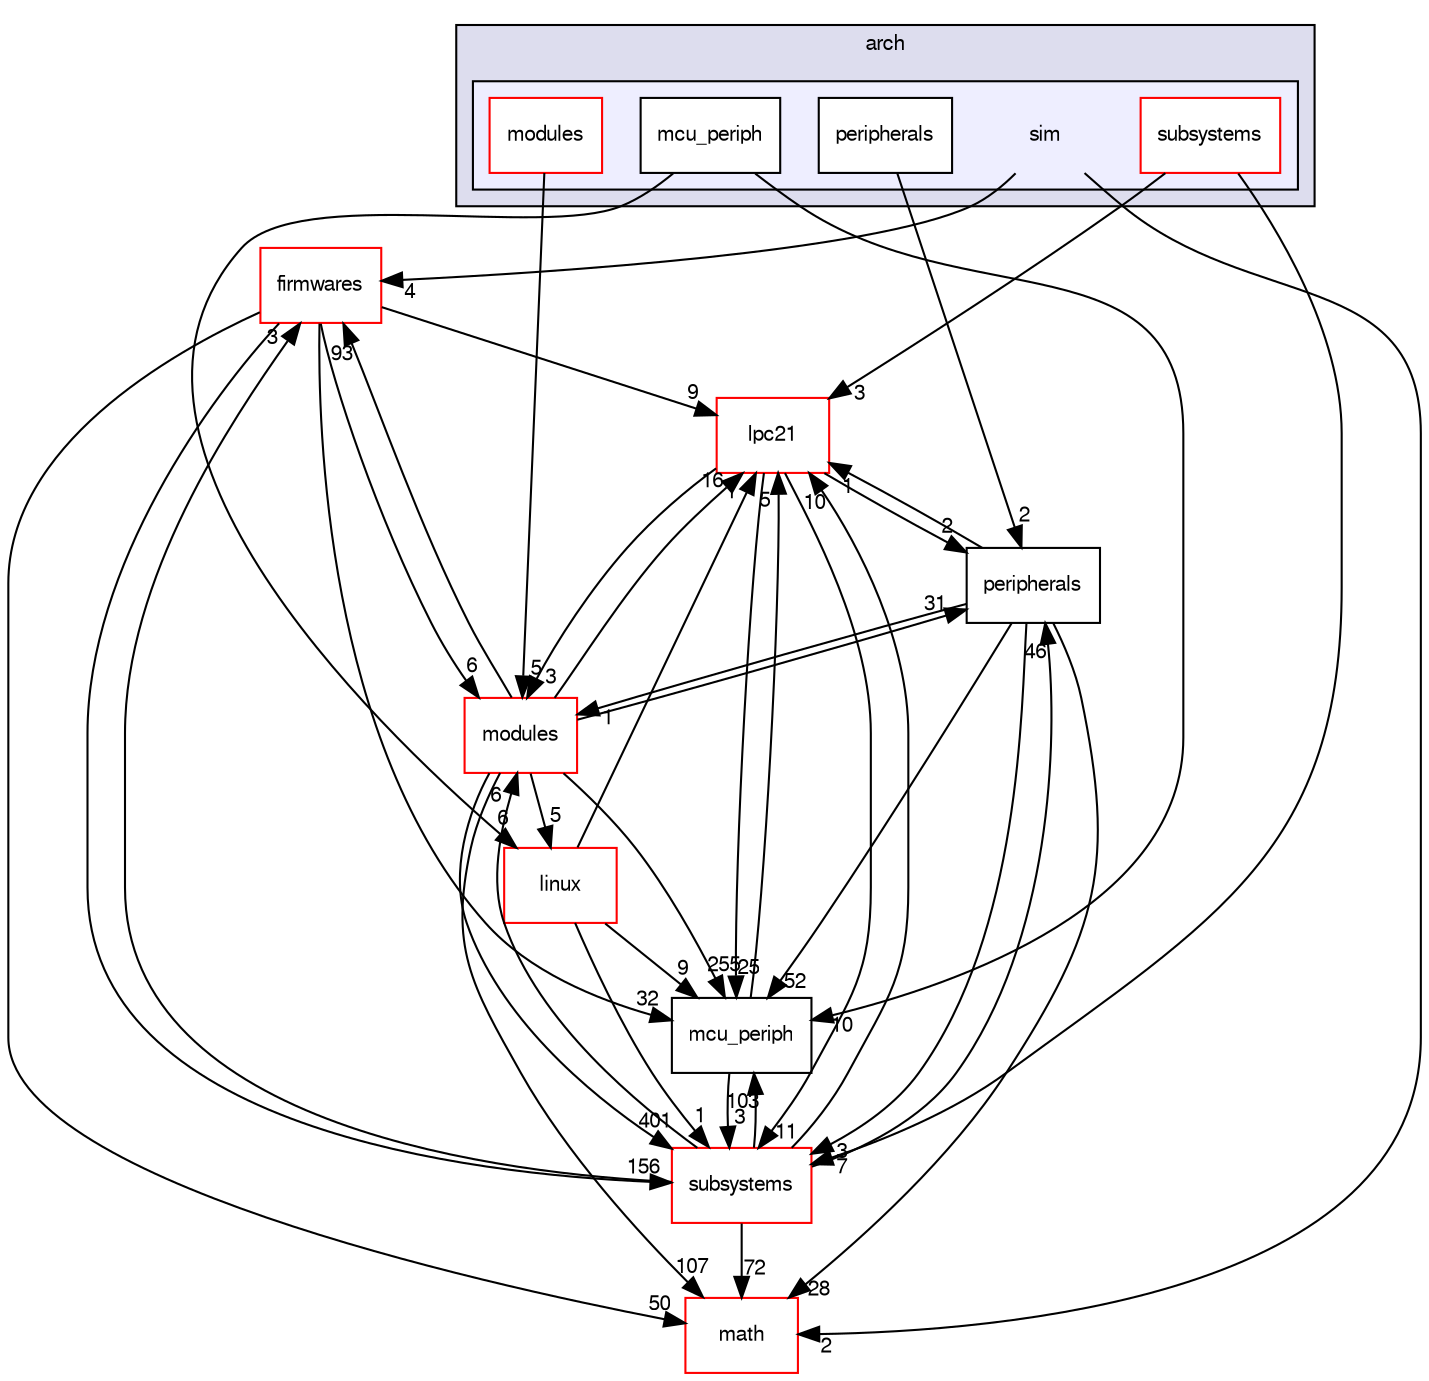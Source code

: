 digraph "sw/airborne/arch/sim" {
  compound=true
  node [ fontsize="10", fontname="FreeSans"];
  edge [ labelfontsize="10", labelfontname="FreeSans"];
  subgraph clusterdir_fc6475eb39ea0144fb6697b809fd11a9 {
    graph [ bgcolor="#ddddee", pencolor="black", label="arch" fontname="FreeSans", fontsize="10", URL="dir_fc6475eb39ea0144fb6697b809fd11a9.html"]
  subgraph clusterdir_c87a6d12365ead88e0b90ddbc1b3c9bb {
    graph [ bgcolor="#eeeeff", pencolor="black", label="" URL="dir_c87a6d12365ead88e0b90ddbc1b3c9bb.html"];
    dir_c87a6d12365ead88e0b90ddbc1b3c9bb [shape=plaintext label="sim"];
    dir_f11394bd39850f137cd76d3a3707cb70 [shape=box label="mcu_periph" color="black" fillcolor="white" style="filled" URL="dir_f11394bd39850f137cd76d3a3707cb70.html"];
    dir_2b8fc0b1e96b9ae5b3950580235b3cc9 [shape=box label="modules" color="red" fillcolor="white" style="filled" URL="dir_2b8fc0b1e96b9ae5b3950580235b3cc9.html"];
    dir_bab61e7a5c4a4a7c77284a97c16fde9a [shape=box label="peripherals" color="black" fillcolor="white" style="filled" URL="dir_bab61e7a5c4a4a7c77284a97c16fde9a.html"];
    dir_666d3c43b9df888d27617864b1f0db99 [shape=box label="subsystems" color="red" fillcolor="white" style="filled" URL="dir_666d3c43b9df888d27617864b1f0db99.html"];
  }
  }
  dir_3f7617cb4a5e4fe5cc816b7b3bbdea3a [shape=box label="lpc21" fillcolor="white" style="filled" color="red" URL="dir_3f7617cb4a5e4fe5cc816b7b3bbdea3a.html"];
  dir_0a48ba2c0a76794adfddddc873522f67 [shape=box label="peripherals" URL="dir_0a48ba2c0a76794adfddddc873522f67.html"];
  dir_12d6ec7aac5a4a9b8cee17e35022d7c7 [shape=box label="subsystems" fillcolor="white" style="filled" color="red" URL="dir_12d6ec7aac5a4a9b8cee17e35022d7c7.html"];
  dir_1ca43f6a116d741d80fb1d0555a2b198 [shape=box label="mcu_periph" URL="dir_1ca43f6a116d741d80fb1d0555a2b198.html"];
  dir_e7d2494544042a787a6ee70a779a5e07 [shape=box label="firmwares" fillcolor="white" style="filled" color="red" URL="dir_e7d2494544042a787a6ee70a779a5e07.html"];
  dir_92fbf38b8c893a0928a3445a75d0ac01 [shape=box label="linux" fillcolor="white" style="filled" color="red" URL="dir_92fbf38b8c893a0928a3445a75d0ac01.html"];
  dir_29343b6f5fcd4b75a5dfbb985ff56864 [shape=box label="math" fillcolor="white" style="filled" color="red" URL="dir_29343b6f5fcd4b75a5dfbb985ff56864.html"];
  dir_c2abcdd6ccb39c3582929c0e3f5651c2 [shape=box label="modules" fillcolor="white" style="filled" color="red" URL="dir_c2abcdd6ccb39c3582929c0e3f5651c2.html"];
  dir_3f7617cb4a5e4fe5cc816b7b3bbdea3a->dir_0a48ba2c0a76794adfddddc873522f67 [headlabel="2", labeldistance=1.5 headhref="dir_000005_000124.html"];
  dir_3f7617cb4a5e4fe5cc816b7b3bbdea3a->dir_12d6ec7aac5a4a9b8cee17e35022d7c7 [headlabel="11", labeldistance=1.5 headhref="dir_000005_000051.html"];
  dir_3f7617cb4a5e4fe5cc816b7b3bbdea3a->dir_1ca43f6a116d741d80fb1d0555a2b198 [headlabel="25", labeldistance=1.5 headhref="dir_000005_000120.html"];
  dir_3f7617cb4a5e4fe5cc816b7b3bbdea3a->dir_c2abcdd6ccb39c3582929c0e3f5651c2 [headlabel="3", labeldistance=1.5 headhref="dir_000005_000046.html"];
  dir_0a48ba2c0a76794adfddddc873522f67->dir_3f7617cb4a5e4fe5cc816b7b3bbdea3a [headlabel="1", labeldistance=1.5 headhref="dir_000124_000005.html"];
  dir_0a48ba2c0a76794adfddddc873522f67->dir_12d6ec7aac5a4a9b8cee17e35022d7c7 [headlabel="3", labeldistance=1.5 headhref="dir_000124_000051.html"];
  dir_0a48ba2c0a76794adfddddc873522f67->dir_1ca43f6a116d741d80fb1d0555a2b198 [headlabel="52", labeldistance=1.5 headhref="dir_000124_000120.html"];
  dir_0a48ba2c0a76794adfddddc873522f67->dir_29343b6f5fcd4b75a5dfbb985ff56864 [headlabel="28", labeldistance=1.5 headhref="dir_000124_000118.html"];
  dir_0a48ba2c0a76794adfddddc873522f67->dir_c2abcdd6ccb39c3582929c0e3f5651c2 [headlabel="1", labeldistance=1.5 headhref="dir_000124_000046.html"];
  dir_12d6ec7aac5a4a9b8cee17e35022d7c7->dir_3f7617cb4a5e4fe5cc816b7b3bbdea3a [headlabel="10", labeldistance=1.5 headhref="dir_000051_000005.html"];
  dir_12d6ec7aac5a4a9b8cee17e35022d7c7->dir_0a48ba2c0a76794adfddddc873522f67 [headlabel="46", labeldistance=1.5 headhref="dir_000051_000124.html"];
  dir_12d6ec7aac5a4a9b8cee17e35022d7c7->dir_1ca43f6a116d741d80fb1d0555a2b198 [headlabel="103", labeldistance=1.5 headhref="dir_000051_000120.html"];
  dir_12d6ec7aac5a4a9b8cee17e35022d7c7->dir_e7d2494544042a787a6ee70a779a5e07 [headlabel="3", labeldistance=1.5 headhref="dir_000051_000105.html"];
  dir_12d6ec7aac5a4a9b8cee17e35022d7c7->dir_29343b6f5fcd4b75a5dfbb985ff56864 [headlabel="72", labeldistance=1.5 headhref="dir_000051_000118.html"];
  dir_12d6ec7aac5a4a9b8cee17e35022d7c7->dir_c2abcdd6ccb39c3582929c0e3f5651c2 [headlabel="6", labeldistance=1.5 headhref="dir_000051_000046.html"];
  dir_2b8fc0b1e96b9ae5b3950580235b3cc9->dir_c2abcdd6ccb39c3582929c0e3f5651c2 [headlabel="5", labeldistance=1.5 headhref="dir_000015_000046.html"];
  dir_666d3c43b9df888d27617864b1f0db99->dir_3f7617cb4a5e4fe5cc816b7b3bbdea3a [headlabel="3", labeldistance=1.5 headhref="dir_000026_000005.html"];
  dir_666d3c43b9df888d27617864b1f0db99->dir_12d6ec7aac5a4a9b8cee17e35022d7c7 [headlabel="7", labeldistance=1.5 headhref="dir_000026_000051.html"];
  dir_bab61e7a5c4a4a7c77284a97c16fde9a->dir_0a48ba2c0a76794adfddddc873522f67 [headlabel="2", labeldistance=1.5 headhref="dir_000042_000124.html"];
  dir_1ca43f6a116d741d80fb1d0555a2b198->dir_3f7617cb4a5e4fe5cc816b7b3bbdea3a [headlabel="5", labeldistance=1.5 headhref="dir_000120_000005.html"];
  dir_1ca43f6a116d741d80fb1d0555a2b198->dir_12d6ec7aac5a4a9b8cee17e35022d7c7 [headlabel="3", labeldistance=1.5 headhref="dir_000120_000051.html"];
  dir_c87a6d12365ead88e0b90ddbc1b3c9bb->dir_e7d2494544042a787a6ee70a779a5e07 [headlabel="4", labeldistance=1.5 headhref="dir_000006_000105.html"];
  dir_c87a6d12365ead88e0b90ddbc1b3c9bb->dir_29343b6f5fcd4b75a5dfbb985ff56864 [headlabel="2", labeldistance=1.5 headhref="dir_000006_000118.html"];
  dir_f11394bd39850f137cd76d3a3707cb70->dir_1ca43f6a116d741d80fb1d0555a2b198 [headlabel="10", labeldistance=1.5 headhref="dir_000011_000120.html"];
  dir_f11394bd39850f137cd76d3a3707cb70->dir_92fbf38b8c893a0928a3445a75d0ac01 [headlabel="6", labeldistance=1.5 headhref="dir_000011_000004.html"];
  dir_e7d2494544042a787a6ee70a779a5e07->dir_3f7617cb4a5e4fe5cc816b7b3bbdea3a [headlabel="9", labeldistance=1.5 headhref="dir_000105_000005.html"];
  dir_e7d2494544042a787a6ee70a779a5e07->dir_12d6ec7aac5a4a9b8cee17e35022d7c7 [headlabel="156", labeldistance=1.5 headhref="dir_000105_000051.html"];
  dir_e7d2494544042a787a6ee70a779a5e07->dir_1ca43f6a116d741d80fb1d0555a2b198 [headlabel="32", labeldistance=1.5 headhref="dir_000105_000120.html"];
  dir_e7d2494544042a787a6ee70a779a5e07->dir_29343b6f5fcd4b75a5dfbb985ff56864 [headlabel="50", labeldistance=1.5 headhref="dir_000105_000118.html"];
  dir_e7d2494544042a787a6ee70a779a5e07->dir_c2abcdd6ccb39c3582929c0e3f5651c2 [headlabel="6", labeldistance=1.5 headhref="dir_000105_000046.html"];
  dir_92fbf38b8c893a0928a3445a75d0ac01->dir_3f7617cb4a5e4fe5cc816b7b3bbdea3a [headlabel="1", labeldistance=1.5 headhref="dir_000004_000005.html"];
  dir_92fbf38b8c893a0928a3445a75d0ac01->dir_12d6ec7aac5a4a9b8cee17e35022d7c7 [headlabel="1", labeldistance=1.5 headhref="dir_000004_000051.html"];
  dir_92fbf38b8c893a0928a3445a75d0ac01->dir_1ca43f6a116d741d80fb1d0555a2b198 [headlabel="9", labeldistance=1.5 headhref="dir_000004_000120.html"];
  dir_c2abcdd6ccb39c3582929c0e3f5651c2->dir_3f7617cb4a5e4fe5cc816b7b3bbdea3a [headlabel="16", labeldistance=1.5 headhref="dir_000046_000005.html"];
  dir_c2abcdd6ccb39c3582929c0e3f5651c2->dir_0a48ba2c0a76794adfddddc873522f67 [headlabel="31", labeldistance=1.5 headhref="dir_000046_000124.html"];
  dir_c2abcdd6ccb39c3582929c0e3f5651c2->dir_12d6ec7aac5a4a9b8cee17e35022d7c7 [headlabel="401", labeldistance=1.5 headhref="dir_000046_000051.html"];
  dir_c2abcdd6ccb39c3582929c0e3f5651c2->dir_1ca43f6a116d741d80fb1d0555a2b198 [headlabel="255", labeldistance=1.5 headhref="dir_000046_000120.html"];
  dir_c2abcdd6ccb39c3582929c0e3f5651c2->dir_e7d2494544042a787a6ee70a779a5e07 [headlabel="93", labeldistance=1.5 headhref="dir_000046_000105.html"];
  dir_c2abcdd6ccb39c3582929c0e3f5651c2->dir_92fbf38b8c893a0928a3445a75d0ac01 [headlabel="5", labeldistance=1.5 headhref="dir_000046_000004.html"];
  dir_c2abcdd6ccb39c3582929c0e3f5651c2->dir_29343b6f5fcd4b75a5dfbb985ff56864 [headlabel="107", labeldistance=1.5 headhref="dir_000046_000118.html"];
}
